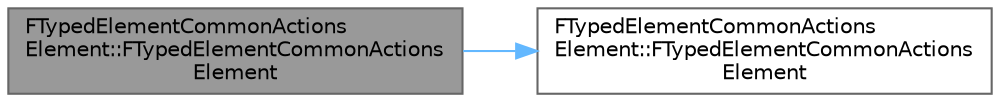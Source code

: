digraph "FTypedElementCommonActionsElement::FTypedElementCommonActionsElement"
{
 // INTERACTIVE_SVG=YES
 // LATEX_PDF_SIZE
  bgcolor="transparent";
  edge [fontname=Helvetica,fontsize=10,labelfontname=Helvetica,labelfontsize=10];
  node [fontname=Helvetica,fontsize=10,shape=box,height=0.2,width=0.4];
  rankdir="LR";
  Node1 [id="Node000001",label="FTypedElementCommonActions\lElement::FTypedElementCommonActions\lElement",height=0.2,width=0.4,color="gray40", fillcolor="grey60", style="filled", fontcolor="black",tooltip=" "];
  Node1 -> Node2 [id="edge1_Node000001_Node000002",color="steelblue1",style="solid",tooltip=" "];
  Node2 [id="Node000002",label="FTypedElementCommonActions\lElement::FTypedElementCommonActions\lElement",height=0.2,width=0.4,color="grey40", fillcolor="white", style="filled",URL="$d9/d84/structFTypedElementCommonActionsElement.html#a71839999dd4439918afb5ad3c217487e",tooltip=" "];
}
